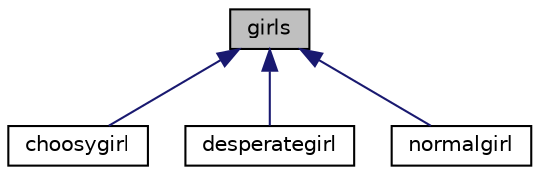 digraph "girls"
{
  edge [fontname="Helvetica",fontsize="10",labelfontname="Helvetica",labelfontsize="10"];
  node [fontname="Helvetica",fontsize="10",shape=record];
  Node1 [label="girls",height=0.2,width=0.4,color="black", fillcolor="grey75", style="filled", fontcolor="black"];
  Node1 -> Node2 [dir="back",color="midnightblue",fontsize="10",style="solid",fontname="Helvetica"];
  Node2 [label="choosygirl",height=0.2,width=0.4,color="black", fillcolor="white", style="filled",URL="$classchoosygirl.html"];
  Node1 -> Node3 [dir="back",color="midnightblue",fontsize="10",style="solid",fontname="Helvetica"];
  Node3 [label="desperategirl",height=0.2,width=0.4,color="black", fillcolor="white", style="filled",URL="$classdesperategirl.html"];
  Node1 -> Node4 [dir="back",color="midnightblue",fontsize="10",style="solid",fontname="Helvetica"];
  Node4 [label="normalgirl",height=0.2,width=0.4,color="black", fillcolor="white", style="filled",URL="$classnormalgirl.html"];
}
